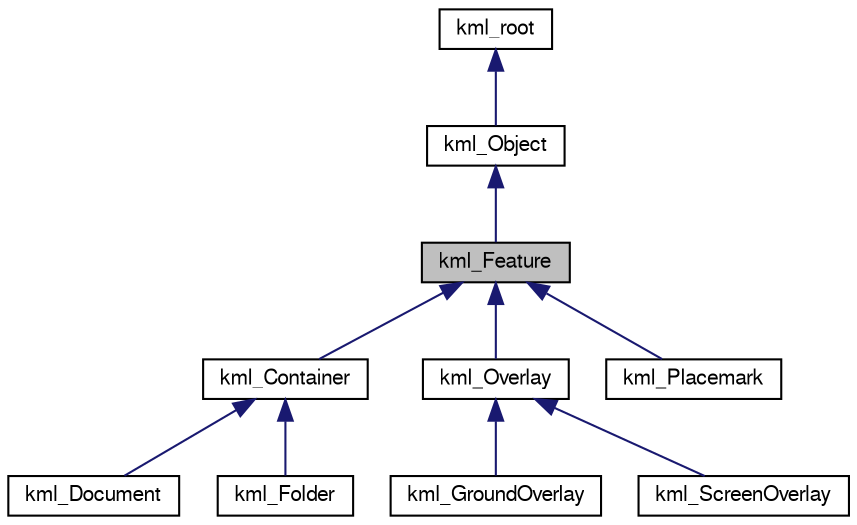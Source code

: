 digraph G
{
  bgcolor="transparent";
  edge [fontname="FreeSans",fontsize=10,labelfontname="FreeSans",labelfontsize=10];
  node [fontname="FreeSans",fontsize=10,shape=record];
  Node1 [label="kml_Feature",height=0.2,width=0.4,color="black", fillcolor="grey75", style="filled" fontcolor="black"];
  Node2 -> Node1 [dir=back,color="midnightblue",fontsize=10,style="solid",fontname="FreeSans"];
  Node2 [label="kml_Object",height=0.2,width=0.4,color="black",URL="$classkml__Object.html"];
  Node3 -> Node2 [dir=back,color="midnightblue",fontsize=10,style="solid",fontname="FreeSans"];
  Node3 [label="kml_root",height=0.2,width=0.4,color="black",URL="$classkml__root.html",tooltip="hello dsqdqsd sdqsdsqd"];
  Node1 -> Node4 [dir=back,color="midnightblue",fontsize=10,style="solid",fontname="FreeSans"];
  Node4 [label="kml_Container",height=0.2,width=0.4,color="black",URL="$classkml__Container.html"];
  Node4 -> Node5 [dir=back,color="midnightblue",fontsize=10,style="solid",fontname="FreeSans"];
  Node5 [label="kml_Document",height=0.2,width=0.4,color="black",URL="$classkml__Document.html"];
  Node4 -> Node6 [dir=back,color="midnightblue",fontsize=10,style="solid",fontname="FreeSans"];
  Node6 [label="kml_Folder",height=0.2,width=0.4,color="black",URL="$classkml__Folder.html"];
  Node1 -> Node7 [dir=back,color="midnightblue",fontsize=10,style="solid",fontname="FreeSans"];
  Node7 [label="kml_Overlay",height=0.2,width=0.4,color="black",URL="$classkml__Overlay.html"];
  Node7 -> Node8 [dir=back,color="midnightblue",fontsize=10,style="solid",fontname="FreeSans"];
  Node8 [label="kml_GroundOverlay",height=0.2,width=0.4,color="black",URL="$classkml__GroundOverlay.html"];
  Node7 -> Node9 [dir=back,color="midnightblue",fontsize=10,style="solid",fontname="FreeSans"];
  Node9 [label="kml_ScreenOverlay",height=0.2,width=0.4,color="black",URL="$classkml__ScreenOverlay.html"];
  Node1 -> Node10 [dir=back,color="midnightblue",fontsize=10,style="solid",fontname="FreeSans"];
  Node10 [label="kml_Placemark",height=0.2,width=0.4,color="black",URL="$classkml__Placemark.html"];
}

